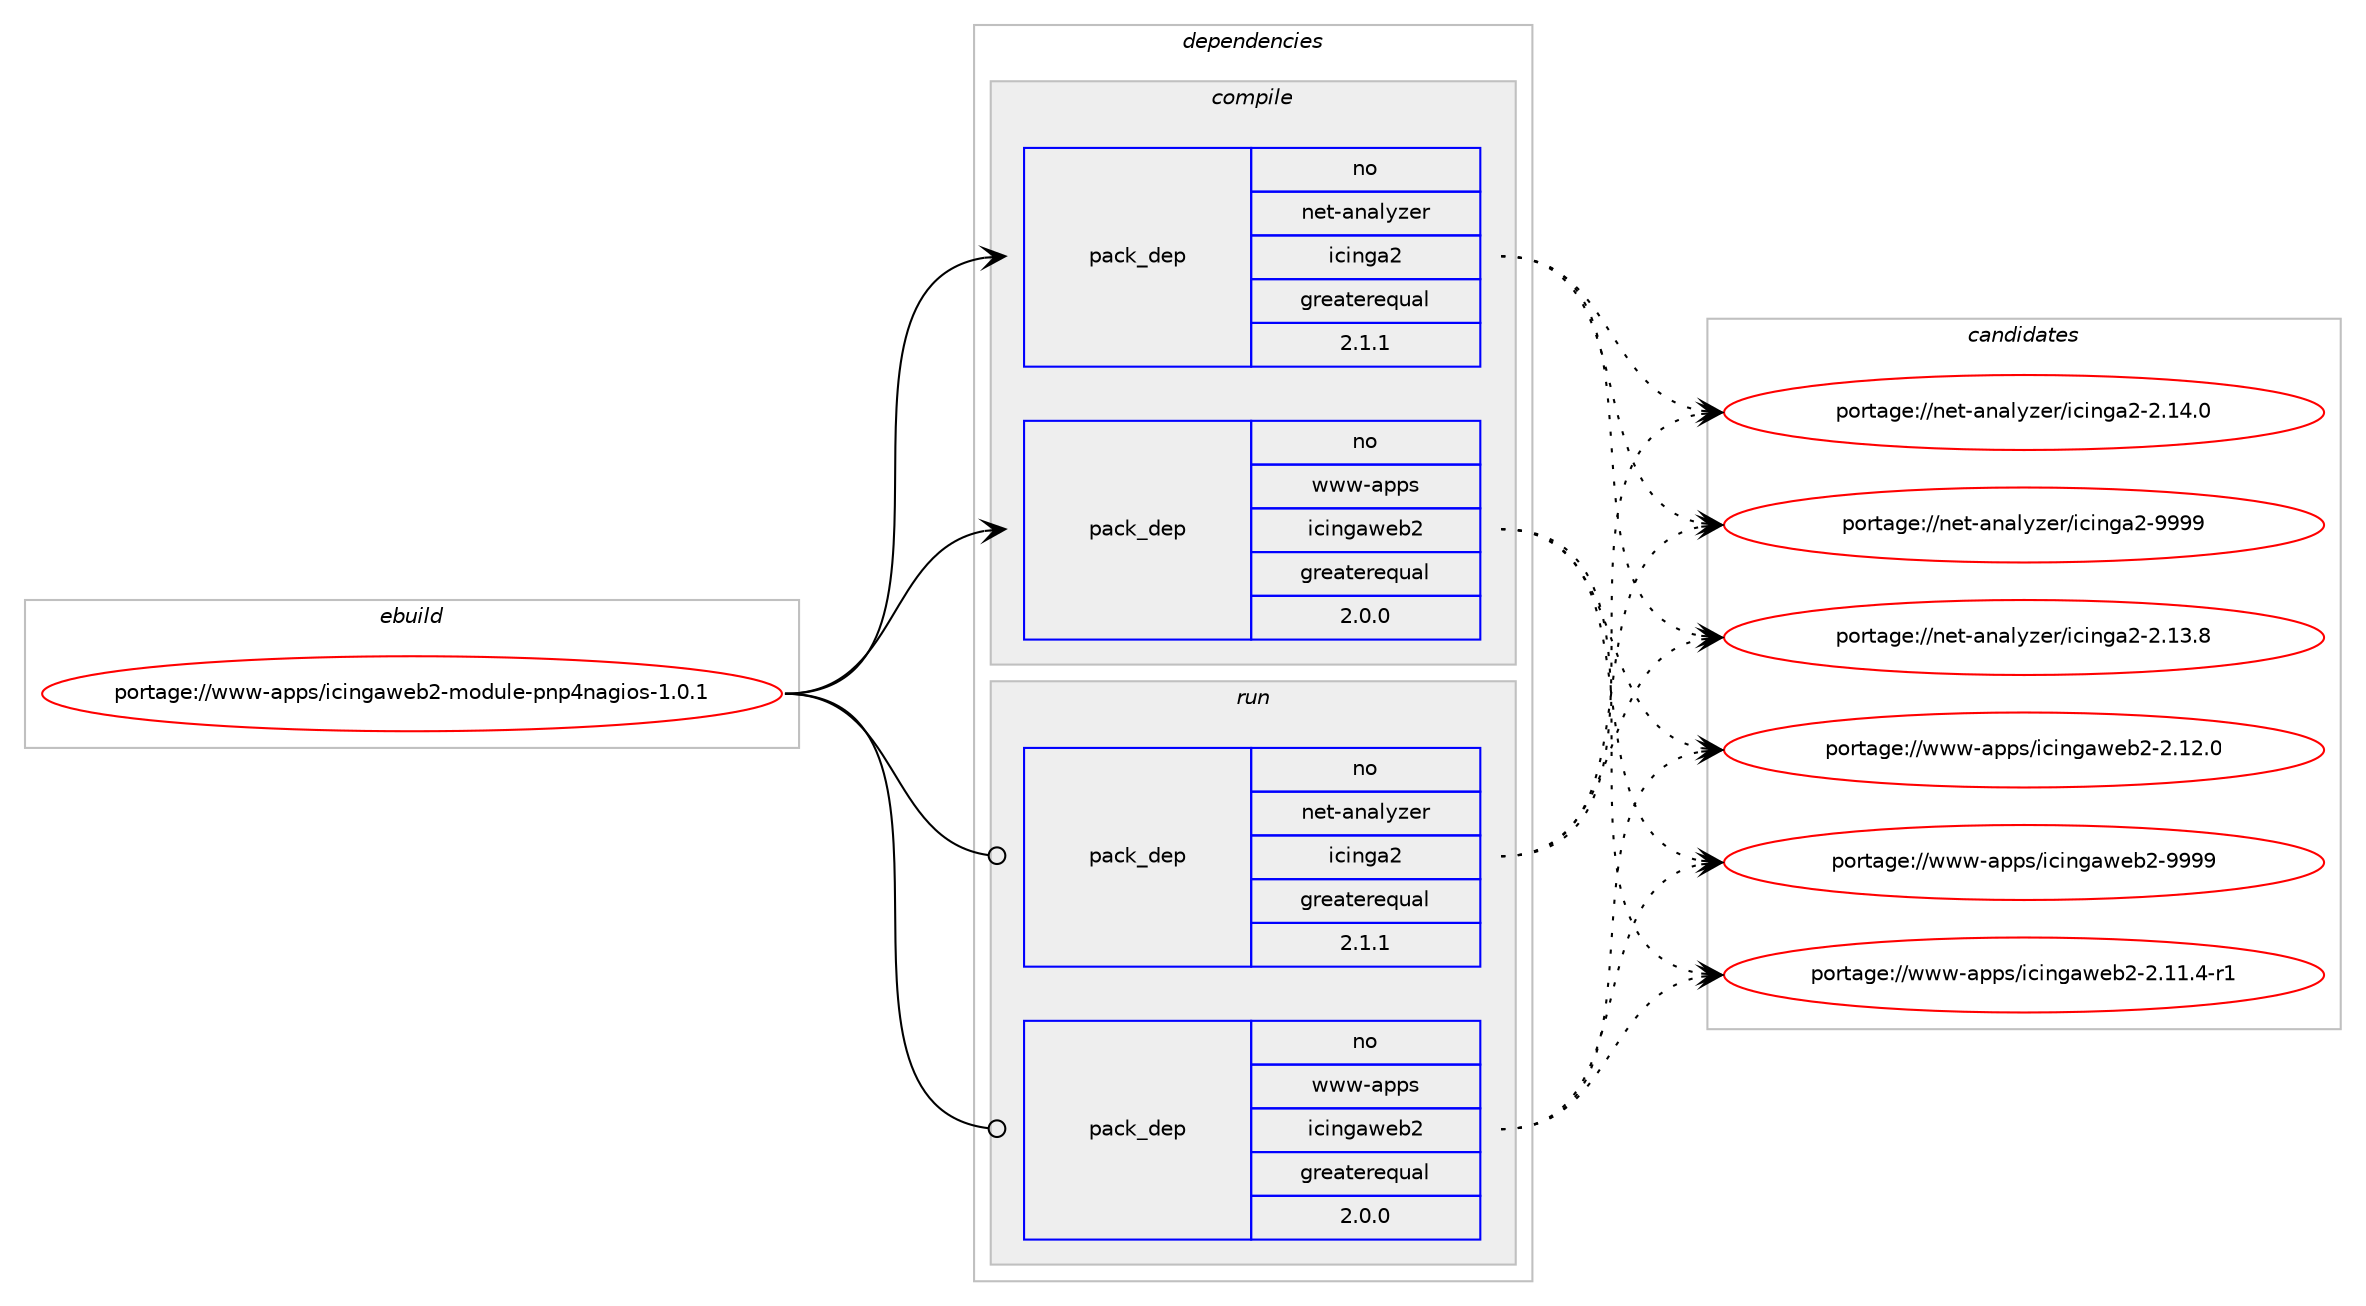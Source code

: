 digraph prolog {

# *************
# Graph options
# *************

newrank=true;
concentrate=true;
compound=true;
graph [rankdir=LR,fontname=Helvetica,fontsize=10,ranksep=1.5];#, ranksep=2.5, nodesep=0.2];
edge  [arrowhead=vee];
node  [fontname=Helvetica,fontsize=10];

# **********
# The ebuild
# **********

subgraph cluster_leftcol {
color=gray;
rank=same;
label=<<i>ebuild</i>>;
id [label="portage://www-apps/icingaweb2-module-pnp4nagios-1.0.1", color=red, width=4, href="../www-apps/icingaweb2-module-pnp4nagios-1.0.1.svg"];
}

# ****************
# The dependencies
# ****************

subgraph cluster_midcol {
color=gray;
label=<<i>dependencies</i>>;
subgraph cluster_compile {
fillcolor="#eeeeee";
style=filled;
label=<<i>compile</i>>;
subgraph pack359 {
dependency485 [label=<<TABLE BORDER="0" CELLBORDER="1" CELLSPACING="0" CELLPADDING="4" WIDTH="220"><TR><TD ROWSPAN="6" CELLPADDING="30">pack_dep</TD></TR><TR><TD WIDTH="110">no</TD></TR><TR><TD>net-analyzer</TD></TR><TR><TD>icinga2</TD></TR><TR><TD>greaterequal</TD></TR><TR><TD>2.1.1</TD></TR></TABLE>>, shape=none, color=blue];
}
id:e -> dependency485:w [weight=20,style="solid",arrowhead="vee"];
subgraph pack360 {
dependency486 [label=<<TABLE BORDER="0" CELLBORDER="1" CELLSPACING="0" CELLPADDING="4" WIDTH="220"><TR><TD ROWSPAN="6" CELLPADDING="30">pack_dep</TD></TR><TR><TD WIDTH="110">no</TD></TR><TR><TD>www-apps</TD></TR><TR><TD>icingaweb2</TD></TR><TR><TD>greaterequal</TD></TR><TR><TD>2.0.0</TD></TR></TABLE>>, shape=none, color=blue];
}
id:e -> dependency486:w [weight=20,style="solid",arrowhead="vee"];
}
subgraph cluster_compileandrun {
fillcolor="#eeeeee";
style=filled;
label=<<i>compile and run</i>>;
}
subgraph cluster_run {
fillcolor="#eeeeee";
style=filled;
label=<<i>run</i>>;
subgraph pack361 {
dependency487 [label=<<TABLE BORDER="0" CELLBORDER="1" CELLSPACING="0" CELLPADDING="4" WIDTH="220"><TR><TD ROWSPAN="6" CELLPADDING="30">pack_dep</TD></TR><TR><TD WIDTH="110">no</TD></TR><TR><TD>net-analyzer</TD></TR><TR><TD>icinga2</TD></TR><TR><TD>greaterequal</TD></TR><TR><TD>2.1.1</TD></TR></TABLE>>, shape=none, color=blue];
}
id:e -> dependency487:w [weight=20,style="solid",arrowhead="odot"];
subgraph pack362 {
dependency488 [label=<<TABLE BORDER="0" CELLBORDER="1" CELLSPACING="0" CELLPADDING="4" WIDTH="220"><TR><TD ROWSPAN="6" CELLPADDING="30">pack_dep</TD></TR><TR><TD WIDTH="110">no</TD></TR><TR><TD>www-apps</TD></TR><TR><TD>icingaweb2</TD></TR><TR><TD>greaterequal</TD></TR><TR><TD>2.0.0</TD></TR></TABLE>>, shape=none, color=blue];
}
id:e -> dependency488:w [weight=20,style="solid",arrowhead="odot"];
}
}

# **************
# The candidates
# **************

subgraph cluster_choices {
rank=same;
color=gray;
label=<<i>candidates</i>>;

subgraph choice359 {
color=black;
nodesep=1;
choice1101011164597110971081211221011144710599105110103975045504649514656 [label="portage://net-analyzer/icinga2-2.13.8", color=red, width=4,href="../net-analyzer/icinga2-2.13.8.svg"];
choice1101011164597110971081211221011144710599105110103975045504649524648 [label="portage://net-analyzer/icinga2-2.14.0", color=red, width=4,href="../net-analyzer/icinga2-2.14.0.svg"];
choice110101116459711097108121122101114471059910511010397504557575757 [label="portage://net-analyzer/icinga2-9999", color=red, width=4,href="../net-analyzer/icinga2-9999.svg"];
dependency485:e -> choice1101011164597110971081211221011144710599105110103975045504649514656:w [style=dotted,weight="100"];
dependency485:e -> choice1101011164597110971081211221011144710599105110103975045504649524648:w [style=dotted,weight="100"];
dependency485:e -> choice110101116459711097108121122101114471059910511010397504557575757:w [style=dotted,weight="100"];
}
subgraph choice360 {
color=black;
nodesep=1;
choice11911911945971121121154710599105110103971191019850455046494946524511449 [label="portage://www-apps/icingaweb2-2.11.4-r1", color=red, width=4,href="../www-apps/icingaweb2-2.11.4-r1.svg"];
choice1191191194597112112115471059910511010397119101985045504649504648 [label="portage://www-apps/icingaweb2-2.12.0", color=red, width=4,href="../www-apps/icingaweb2-2.12.0.svg"];
choice119119119459711211211547105991051101039711910198504557575757 [label="portage://www-apps/icingaweb2-9999", color=red, width=4,href="../www-apps/icingaweb2-9999.svg"];
dependency486:e -> choice11911911945971121121154710599105110103971191019850455046494946524511449:w [style=dotted,weight="100"];
dependency486:e -> choice1191191194597112112115471059910511010397119101985045504649504648:w [style=dotted,weight="100"];
dependency486:e -> choice119119119459711211211547105991051101039711910198504557575757:w [style=dotted,weight="100"];
}
subgraph choice361 {
color=black;
nodesep=1;
choice1101011164597110971081211221011144710599105110103975045504649514656 [label="portage://net-analyzer/icinga2-2.13.8", color=red, width=4,href="../net-analyzer/icinga2-2.13.8.svg"];
choice1101011164597110971081211221011144710599105110103975045504649524648 [label="portage://net-analyzer/icinga2-2.14.0", color=red, width=4,href="../net-analyzer/icinga2-2.14.0.svg"];
choice110101116459711097108121122101114471059910511010397504557575757 [label="portage://net-analyzer/icinga2-9999", color=red, width=4,href="../net-analyzer/icinga2-9999.svg"];
dependency487:e -> choice1101011164597110971081211221011144710599105110103975045504649514656:w [style=dotted,weight="100"];
dependency487:e -> choice1101011164597110971081211221011144710599105110103975045504649524648:w [style=dotted,weight="100"];
dependency487:e -> choice110101116459711097108121122101114471059910511010397504557575757:w [style=dotted,weight="100"];
}
subgraph choice362 {
color=black;
nodesep=1;
choice11911911945971121121154710599105110103971191019850455046494946524511449 [label="portage://www-apps/icingaweb2-2.11.4-r1", color=red, width=4,href="../www-apps/icingaweb2-2.11.4-r1.svg"];
choice1191191194597112112115471059910511010397119101985045504649504648 [label="portage://www-apps/icingaweb2-2.12.0", color=red, width=4,href="../www-apps/icingaweb2-2.12.0.svg"];
choice119119119459711211211547105991051101039711910198504557575757 [label="portage://www-apps/icingaweb2-9999", color=red, width=4,href="../www-apps/icingaweb2-9999.svg"];
dependency488:e -> choice11911911945971121121154710599105110103971191019850455046494946524511449:w [style=dotted,weight="100"];
dependency488:e -> choice1191191194597112112115471059910511010397119101985045504649504648:w [style=dotted,weight="100"];
dependency488:e -> choice119119119459711211211547105991051101039711910198504557575757:w [style=dotted,weight="100"];
}
}

}
